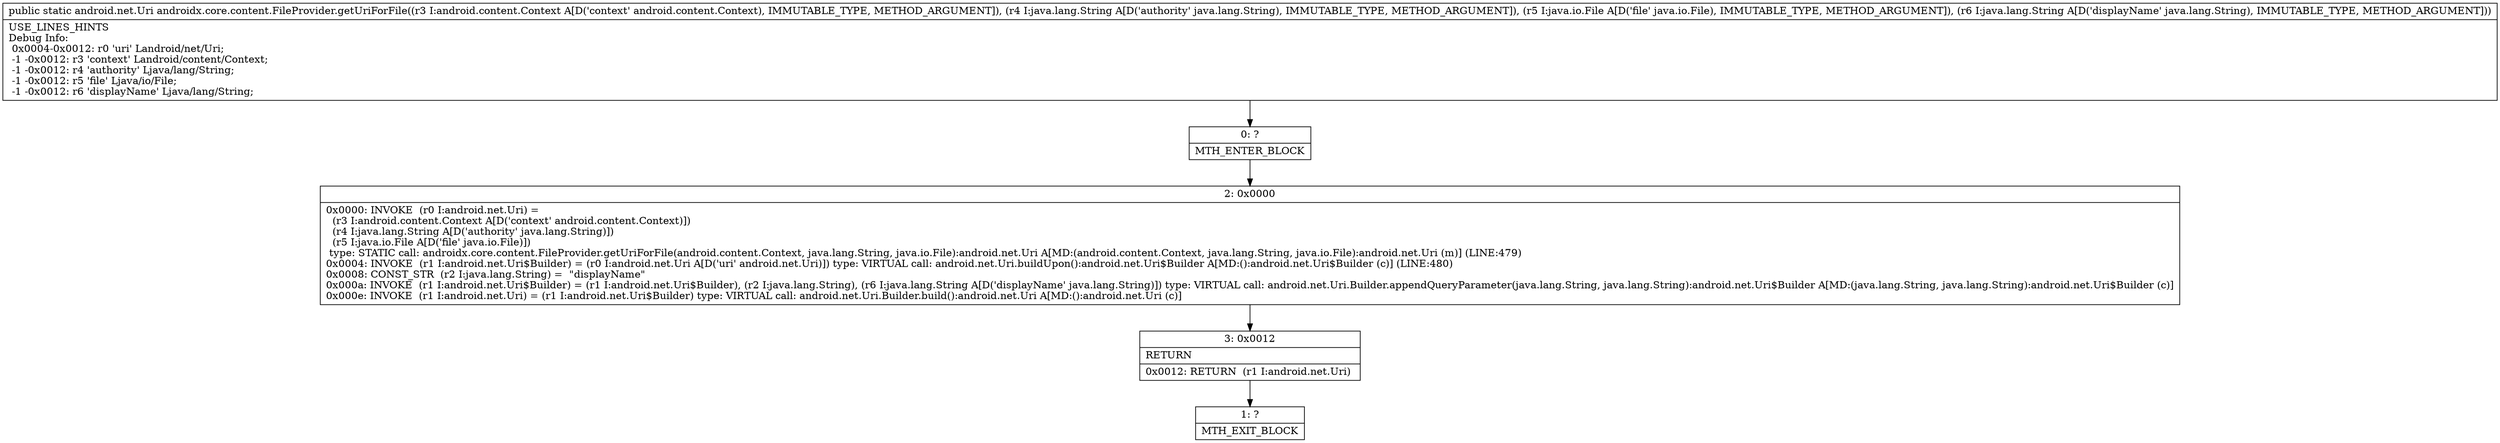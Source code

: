 digraph "CFG forandroidx.core.content.FileProvider.getUriForFile(Landroid\/content\/Context;Ljava\/lang\/String;Ljava\/io\/File;Ljava\/lang\/String;)Landroid\/net\/Uri;" {
Node_0 [shape=record,label="{0\:\ ?|MTH_ENTER_BLOCK\l}"];
Node_2 [shape=record,label="{2\:\ 0x0000|0x0000: INVOKE  (r0 I:android.net.Uri) = \l  (r3 I:android.content.Context A[D('context' android.content.Context)])\l  (r4 I:java.lang.String A[D('authority' java.lang.String)])\l  (r5 I:java.io.File A[D('file' java.io.File)])\l type: STATIC call: androidx.core.content.FileProvider.getUriForFile(android.content.Context, java.lang.String, java.io.File):android.net.Uri A[MD:(android.content.Context, java.lang.String, java.io.File):android.net.Uri (m)] (LINE:479)\l0x0004: INVOKE  (r1 I:android.net.Uri$Builder) = (r0 I:android.net.Uri A[D('uri' android.net.Uri)]) type: VIRTUAL call: android.net.Uri.buildUpon():android.net.Uri$Builder A[MD:():android.net.Uri$Builder (c)] (LINE:480)\l0x0008: CONST_STR  (r2 I:java.lang.String) =  \"displayName\" \l0x000a: INVOKE  (r1 I:android.net.Uri$Builder) = (r1 I:android.net.Uri$Builder), (r2 I:java.lang.String), (r6 I:java.lang.String A[D('displayName' java.lang.String)]) type: VIRTUAL call: android.net.Uri.Builder.appendQueryParameter(java.lang.String, java.lang.String):android.net.Uri$Builder A[MD:(java.lang.String, java.lang.String):android.net.Uri$Builder (c)]\l0x000e: INVOKE  (r1 I:android.net.Uri) = (r1 I:android.net.Uri$Builder) type: VIRTUAL call: android.net.Uri.Builder.build():android.net.Uri A[MD:():android.net.Uri (c)]\l}"];
Node_3 [shape=record,label="{3\:\ 0x0012|RETURN\l|0x0012: RETURN  (r1 I:android.net.Uri) \l}"];
Node_1 [shape=record,label="{1\:\ ?|MTH_EXIT_BLOCK\l}"];
MethodNode[shape=record,label="{public static android.net.Uri androidx.core.content.FileProvider.getUriForFile((r3 I:android.content.Context A[D('context' android.content.Context), IMMUTABLE_TYPE, METHOD_ARGUMENT]), (r4 I:java.lang.String A[D('authority' java.lang.String), IMMUTABLE_TYPE, METHOD_ARGUMENT]), (r5 I:java.io.File A[D('file' java.io.File), IMMUTABLE_TYPE, METHOD_ARGUMENT]), (r6 I:java.lang.String A[D('displayName' java.lang.String), IMMUTABLE_TYPE, METHOD_ARGUMENT]))  | USE_LINES_HINTS\lDebug Info:\l  0x0004\-0x0012: r0 'uri' Landroid\/net\/Uri;\l  \-1 \-0x0012: r3 'context' Landroid\/content\/Context;\l  \-1 \-0x0012: r4 'authority' Ljava\/lang\/String;\l  \-1 \-0x0012: r5 'file' Ljava\/io\/File;\l  \-1 \-0x0012: r6 'displayName' Ljava\/lang\/String;\l}"];
MethodNode -> Node_0;Node_0 -> Node_2;
Node_2 -> Node_3;
Node_3 -> Node_1;
}

